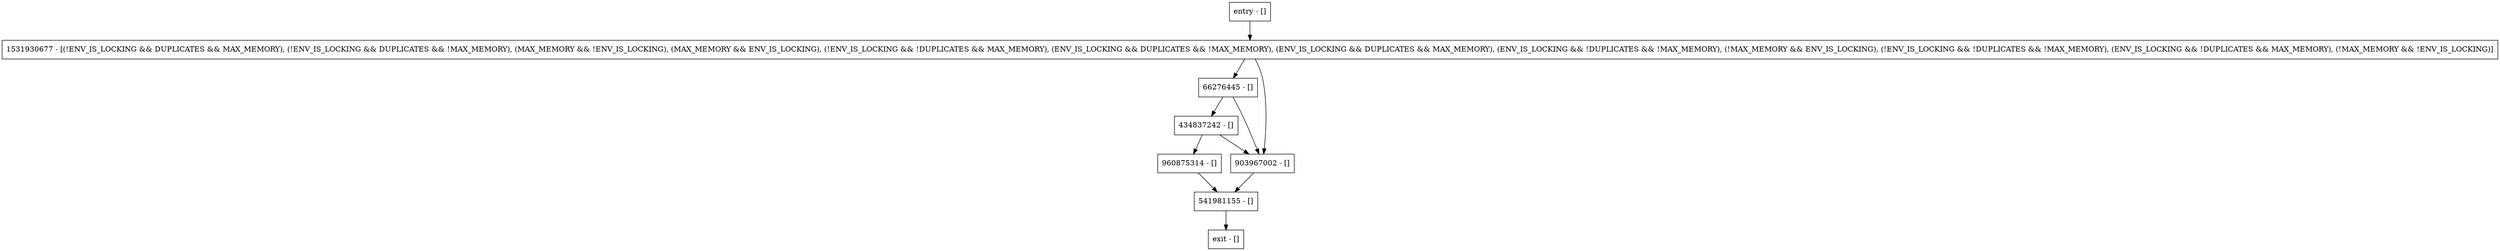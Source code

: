 digraph shouldEmbedLN {
node [shape=record];
entry [label="entry - []"];
exit [label="exit - []"];
1531930677 [label="1531930677 - [(!ENV_IS_LOCKING && DUPLICATES && MAX_MEMORY), (!ENV_IS_LOCKING && DUPLICATES && !MAX_MEMORY), (MAX_MEMORY && !ENV_IS_LOCKING), (MAX_MEMORY && ENV_IS_LOCKING), (!ENV_IS_LOCKING && !DUPLICATES && MAX_MEMORY), (ENV_IS_LOCKING && DUPLICATES && !MAX_MEMORY), (ENV_IS_LOCKING && DUPLICATES && MAX_MEMORY), (ENV_IS_LOCKING && !DUPLICATES && !MAX_MEMORY), (!MAX_MEMORY && ENV_IS_LOCKING), (!ENV_IS_LOCKING && !DUPLICATES && !MAX_MEMORY), (ENV_IS_LOCKING && !DUPLICATES && MAX_MEMORY), (!MAX_MEMORY && !ENV_IS_LOCKING)]"];
960875314 [label="960875314 - []"];
66276445 [label="66276445 - []"];
434837242 [label="434837242 - []"];
541981155 [label="541981155 - []"];
903967002 [label="903967002 - []"];
entry;
exit;
entry -> 1531930677;
1531930677 -> 66276445;
1531930677 -> 903967002;
960875314 -> 541981155;
66276445 -> 434837242;
66276445 -> 903967002;
434837242 -> 960875314;
434837242 -> 903967002;
541981155 -> exit;
903967002 -> 541981155;
}
